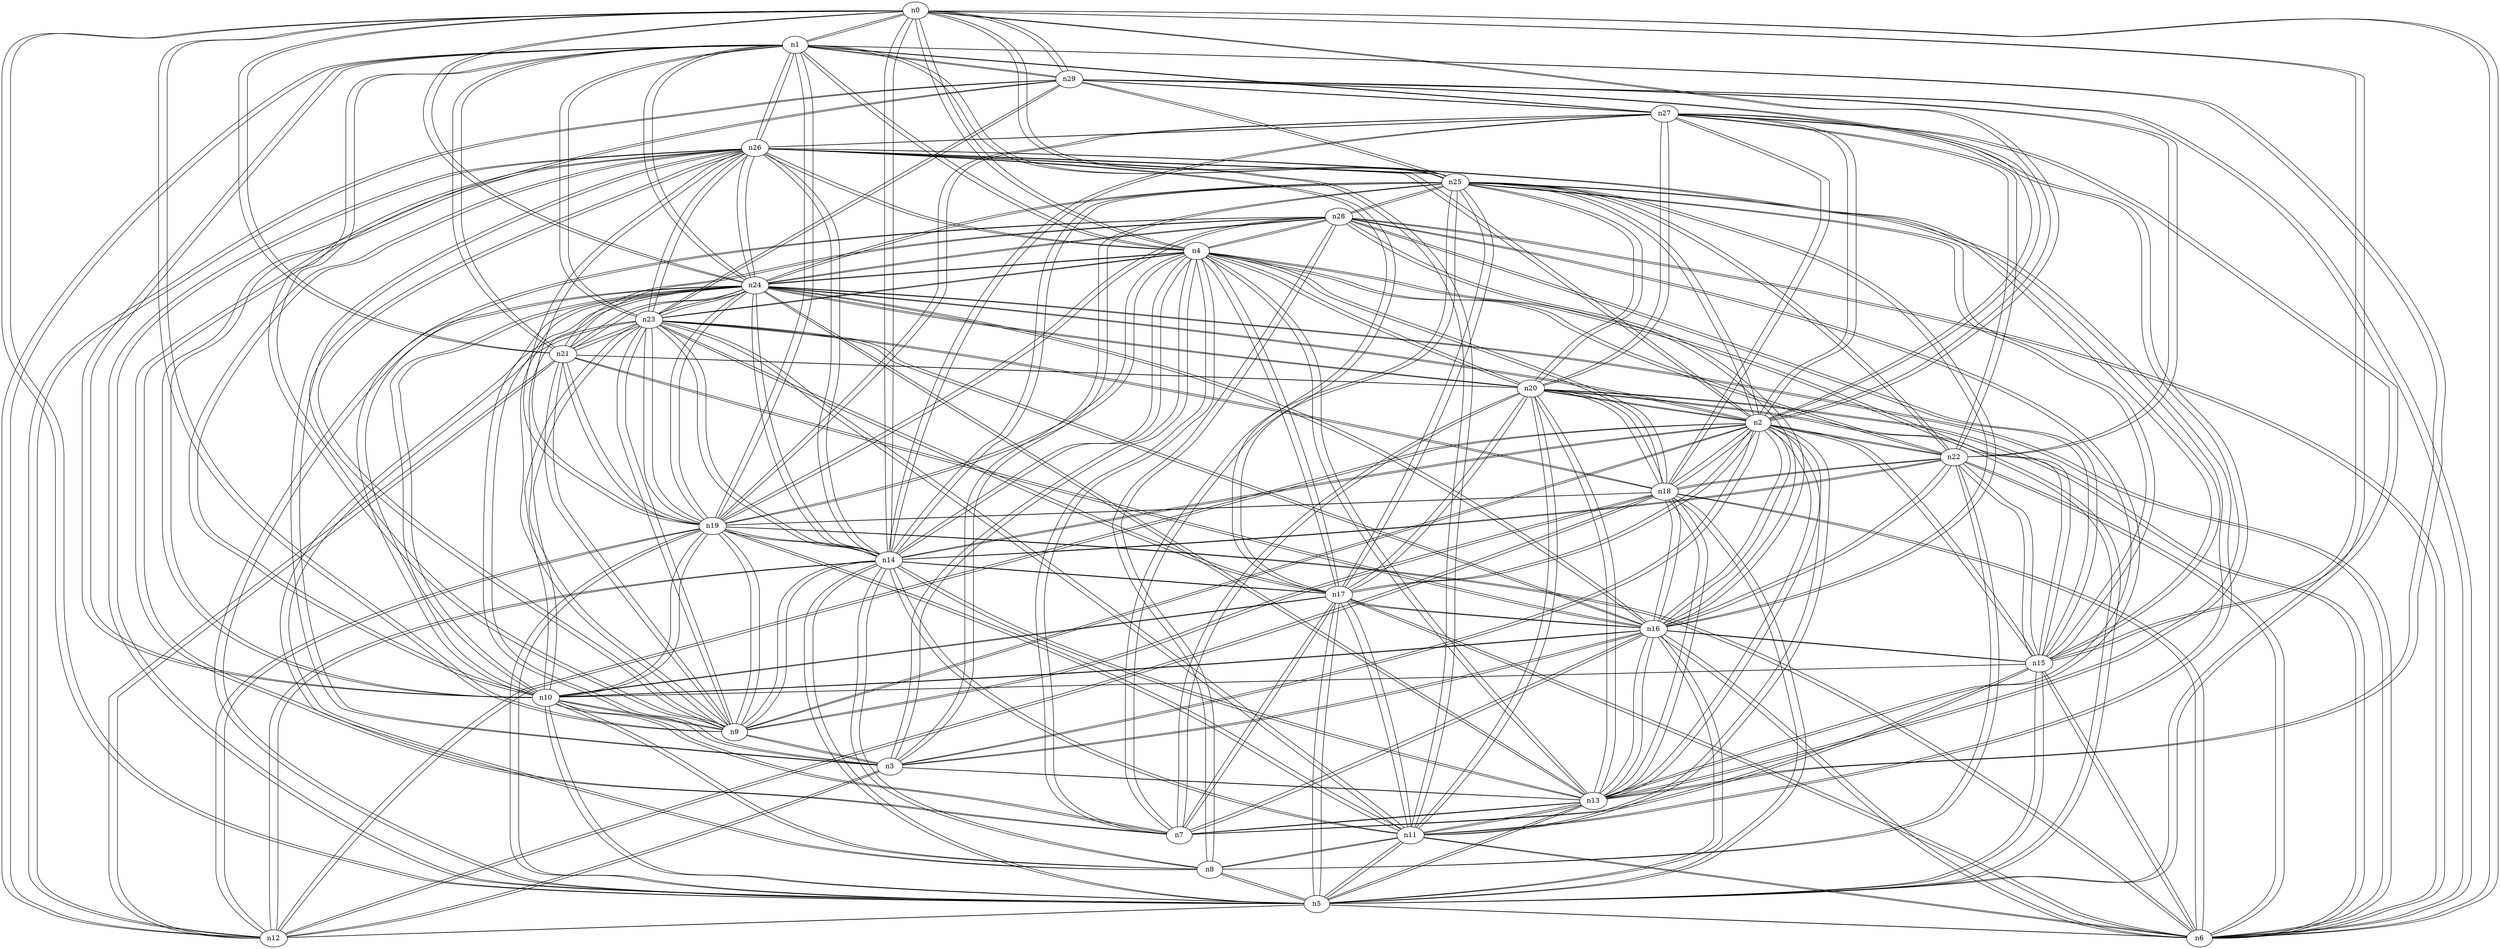 graph {
n0;
n1;
n2;
n3;
n4;
n5;
n6;
n7;
n8;
n9;
n10;
n11;
n12;
n13;
n14;
n15;
n16;
n17;
n18;
n19;
n20;
n21;
n22;
n23;
n24;
n25;
n26;
n27;
n28;
n29;
n0 -- n21;
n0 -- n6;
n0 -- n4;
n0 -- n2;
n0 -- n9;
n0 -- n29;
n0 -- n5;
n0 -- n15;
n0 -- n14;
n0 -- n1;
n0 -- n24;
n0 -- n25;
n1 -- n21;
n1 -- n13;
n1 -- n4;
n1 -- n27;
n1 -- n24;
n1 -- n10;
n1 -- n25;
n1 -- n19;
n1 -- n23;
n1 -- n0;
n1 -- n12;
n1 -- n29;
n1 -- n9;
n1 -- n26;
n2 -- n13;
n2 -- n27;
n2 -- n17;
n2 -- n14;
n2 -- n18;
n2 -- n24;
n2 -- n25;
n2 -- n0;
n2 -- n16;
n2 -- n12;
n2 -- n11;
n2 -- n9;
n2 -- n29;
n2 -- n15;
n2 -- n26;
n2 -- n3;
n2 -- n20;
n2 -- n22;
n3 -- n13;
n3 -- n4;
n3 -- n16;
n3 -- n2;
n3 -- n12;
n3 -- n9;
n3 -- n26;
n3 -- n24;
n3 -- n25;
n4 -- n13;
n4 -- n7;
n4 -- n17;
n4 -- n1;
n4 -- n18;
n4 -- n14;
n4 -- n28;
n4 -- n24;
n4 -- n19;
n4 -- n23;
n4 -- n0;
n4 -- n15;
n4 -- n26;
n4 -- n3;
n4 -- n22;
n4 -- n20;
n5 -- n13;
n5 -- n8;
n5 -- n27;
n5 -- n17;
n5 -- n14;
n5 -- n18;
n5 -- n24;
n5 -- n19;
n5 -- n10;
n5 -- n0;
n5 -- n16;
n5 -- n6;
n5 -- n12;
n5 -- n11;
n5 -- n26;
n5 -- n15;
n5 -- n20;
n6 -- n5;
n6 -- n17;
n6 -- n18;
n6 -- n28;
n6 -- n24;
n6 -- n19;
n6 -- n0;
n6 -- n16;
n6 -- n11;
n6 -- n29;
n6 -- n15;
n6 -- n20;
n6 -- n22;
n7 -- n13;
n7 -- n4;
n7 -- n16;
n7 -- n17;
n7 -- n26;
n7 -- n15;
n7 -- n20;
n7 -- n25;
n7 -- n10;
n8 -- n23;
n8 -- n11;
n8 -- n5;
n8 -- n14;
n8 -- n28;
n8 -- n22;
n8 -- n10;
n9 -- n23;
n9 -- n21;
n9 -- n0;
n9 -- n2;
n9 -- n26;
n9 -- n1;
n9 -- n14;
n9 -- n18;
n9 -- n3;
n9 -- n24;
n9 -- n19;
n9 -- n10;
n10 -- n8;
n10 -- n7;
n10 -- n5;
n10 -- n17;
n10 -- n1;
n10 -- n28;
n10 -- n24;
n10 -- n19;
n10 -- n23;
n10 -- n16;
n10 -- n9;
n10 -- n29;
n10 -- n15;
n10 -- n26;
n11 -- n23;
n11 -- n13;
n11 -- n8;
n11 -- n6;
n11 -- n2;
n11 -- n5;
n11 -- n17;
n11 -- n26;
n11 -- n14;
n11 -- n20;
n11 -- n19;
n11 -- n25;
n12 -- n21;
n12 -- n2;
n12 -- n5;
n12 -- n29;
n12 -- n1;
n12 -- n14;
n12 -- n18;
n12 -- n3;
n12 -- n19;
n13 -- n4;
n13 -- n27;
n13 -- n7;
n13 -- n2;
n13 -- n5;
n13 -- n1;
n13 -- n14;
n13 -- n18;
n13 -- n24;
n13 -- n28;
n13 -- n16;
n13 -- n11;
n13 -- n3;
n13 -- n20;
n14 -- n13;
n14 -- n8;
n14 -- n4;
n14 -- n27;
n14 -- n2;
n14 -- n5;
n14 -- n17;
n14 -- n24;
n14 -- n19;
n14 -- n25;
n14 -- n23;
n14 -- n0;
n14 -- n12;
n14 -- n11;
n14 -- n9;
n14 -- n26;
n14 -- n22;
n15 -- n0;
n15 -- n4;
n15 -- n6;
n15 -- n16;
n15 -- n7;
n15 -- n2;
n15 -- n5;
n15 -- n26;
n15 -- n28;
n15 -- n22;
n15 -- n10;
n15 -- n25;
n16 -- n13;
n16 -- n21;
n16 -- n7;
n16 -- n2;
n16 -- n5;
n16 -- n17;
n16 -- n18;
n16 -- n24;
n16 -- n28;
n16 -- n10;
n16 -- n25;
n16 -- n23;
n16 -- n6;
n16 -- n15;
n16 -- n3;
n16 -- n22;
n17 -- n4;
n17 -- n7;
n17 -- n2;
n17 -- n5;
n17 -- n14;
n17 -- n10;
n17 -- n25;
n17 -- n23;
n17 -- n6;
n17 -- n16;
n17 -- n11;
n17 -- n26;
n17 -- n20;
n18 -- n13;
n18 -- n4;
n18 -- n27;
n18 -- n2;
n18 -- n5;
n18 -- n19;
n18 -- n23;
n18 -- n16;
n18 -- n6;
n18 -- n12;
n18 -- n9;
n18 -- n20;
n18 -- n22;
n19 -- n21;
n19 -- n4;
n19 -- n27;
n19 -- n5;
n19 -- n1;
n19 -- n14;
n19 -- n18;
n19 -- n24;
n19 -- n28;
n19 -- n10;
n19 -- n23;
n19 -- n6;
n19 -- n12;
n19 -- n11;
n19 -- n9;
n19 -- n26;
n20 -- n13;
n20 -- n21;
n20 -- n4;
n20 -- n27;
n20 -- n7;
n20 -- n2;
n20 -- n5;
n20 -- n17;
n20 -- n18;
n20 -- n24;
n20 -- n25;
n20 -- n6;
n20 -- n11;
n21 -- n23;
n21 -- n0;
n21 -- n16;
n21 -- n12;
n21 -- n9;
n21 -- n1;
n21 -- n28;
n21 -- n24;
n21 -- n20;
n21 -- n19;
n22 -- n8;
n22 -- n4;
n22 -- n16;
n22 -- n6;
n22 -- n27;
n22 -- n2;
n22 -- n29;
n22 -- n15;
n22 -- n14;
n22 -- n18;
n22 -- n25;
n23 -- n21;
n23 -- n8;
n23 -- n4;
n23 -- n17;
n23 -- n1;
n23 -- n14;
n23 -- n18;
n23 -- n24;
n23 -- n10;
n23 -- n19;
n23 -- n16;
n23 -- n11;
n23 -- n9;
n23 -- n29;
n23 -- n26;
n24 -- n13;
n24 -- n21;
n24 -- n4;
n24 -- n2;
n24 -- n5;
n24 -- n1;
n24 -- n14;
n24 -- n28;
n24 -- n10;
n24 -- n19;
n24 -- n25;
n24 -- n23;
n24 -- n0;
n24 -- n16;
n24 -- n6;
n24 -- n9;
n24 -- n26;
n24 -- n3;
n24 -- n20;
n25 -- n7;
n25 -- n2;
n25 -- n17;
n25 -- n1;
n25 -- n14;
n25 -- n24;
n25 -- n28;
n25 -- n0;
n25 -- n16;
n25 -- n11;
n25 -- n29;
n25 -- n15;
n25 -- n26;
n25 -- n3;
n25 -- n20;
n25 -- n22;
n26 -- n4;
n26 -- n27;
n26 -- n7;
n26 -- n2;
n26 -- n5;
n26 -- n17;
n26 -- n14;
n26 -- n1;
n26 -- n24;
n26 -- n19;
n26 -- n10;
n26 -- n25;
n26 -- n23;
n26 -- n11;
n26 -- n9;
n26 -- n15;
n26 -- n3;
n27 -- n13;
n27 -- n2;
n27 -- n5;
n27 -- n29;
n27 -- n26;
n27 -- n1;
n27 -- n14;
n27 -- n18;
n27 -- n20;
n27 -- n22;
n27 -- n19;
n28 -- n21;
n28 -- n13;
n28 -- n8;
n28 -- n4;
n28 -- n6;
n28 -- n16;
n28 -- n15;
n28 -- n24;
n28 -- n10;
n28 -- n19;
n28 -- n25;
n29 -- n23;
n29 -- n0;
n29 -- n27;
n29 -- n6;
n29 -- n2;
n29 -- n12;
n29 -- n1;
n29 -- n22;
n29 -- n25;
n29 -- n10;
}
